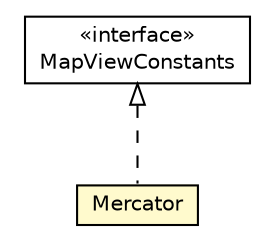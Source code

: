 #!/usr/local/bin/dot
#
# Class diagram 
# Generated by UMLGraph version R5_6-24-gf6e263 (http://www.umlgraph.org/)
#

digraph G {
	edge [fontname="Helvetica",fontsize=10,labelfontname="Helvetica",labelfontsize=10];
	node [fontname="Helvetica",fontsize=10,shape=plaintext];
	nodesep=0.25;
	ranksep=0.5;
	// org.osmdroid.views.util.constants.MapViewConstants
	c20978 [label=<<table title="org.osmdroid.views.util.constants.MapViewConstants" border="0" cellborder="1" cellspacing="0" cellpadding="2" port="p" href="./constants/MapViewConstants.html">
		<tr><td><table border="0" cellspacing="0" cellpadding="1">
<tr><td align="center" balign="center"> &#171;interface&#187; </td></tr>
<tr><td align="center" balign="center"> MapViewConstants </td></tr>
		</table></td></tr>
		</table>>, URL="./constants/MapViewConstants.html", fontname="Helvetica", fontcolor="black", fontsize=10.0];
	// org.osmdroid.views.util.Mercator
	c20981 [label=<<table title="org.osmdroid.views.util.Mercator" border="0" cellborder="1" cellspacing="0" cellpadding="2" port="p" bgcolor="lemonChiffon" href="./Mercator.html">
		<tr><td><table border="0" cellspacing="0" cellpadding="1">
<tr><td align="center" balign="center"> Mercator </td></tr>
		</table></td></tr>
		</table>>, URL="./Mercator.html", fontname="Helvetica", fontcolor="black", fontsize=10.0];
	//org.osmdroid.views.util.Mercator implements org.osmdroid.views.util.constants.MapViewConstants
	c20978:p -> c20981:p [dir=back,arrowtail=empty,style=dashed];
}

